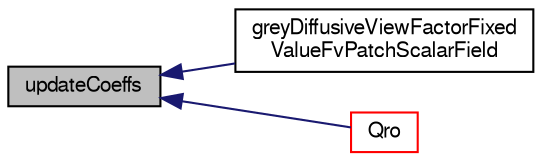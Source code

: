 digraph "updateCoeffs"
{
  bgcolor="transparent";
  edge [fontname="FreeSans",fontsize="10",labelfontname="FreeSans",labelfontsize="10"];
  node [fontname="FreeSans",fontsize="10",shape=record];
  rankdir="LR";
  Node132 [label="updateCoeffs",height=0.2,width=0.4,color="black", fillcolor="grey75", style="filled", fontcolor="black"];
  Node132 -> Node133 [dir="back",color="midnightblue",fontsize="10",style="solid",fontname="FreeSans"];
  Node133 [label="greyDiffusiveViewFactorFixed\lValueFvPatchScalarField",height=0.2,width=0.4,color="black",URL="$a29994.html#ac0f77c8c247c851d30397be12465fa34",tooltip="Construct as copy setting internal field reference. "];
  Node132 -> Node134 [dir="back",color="midnightblue",fontsize="10",style="solid",fontname="FreeSans"];
  Node134 [label="Qro",height=0.2,width=0.4,color="red",URL="$a29994.html#a21ea491a7586ab49ed1d6a4a860b98cd",tooltip="Return external radiative heat flux. "];
}
